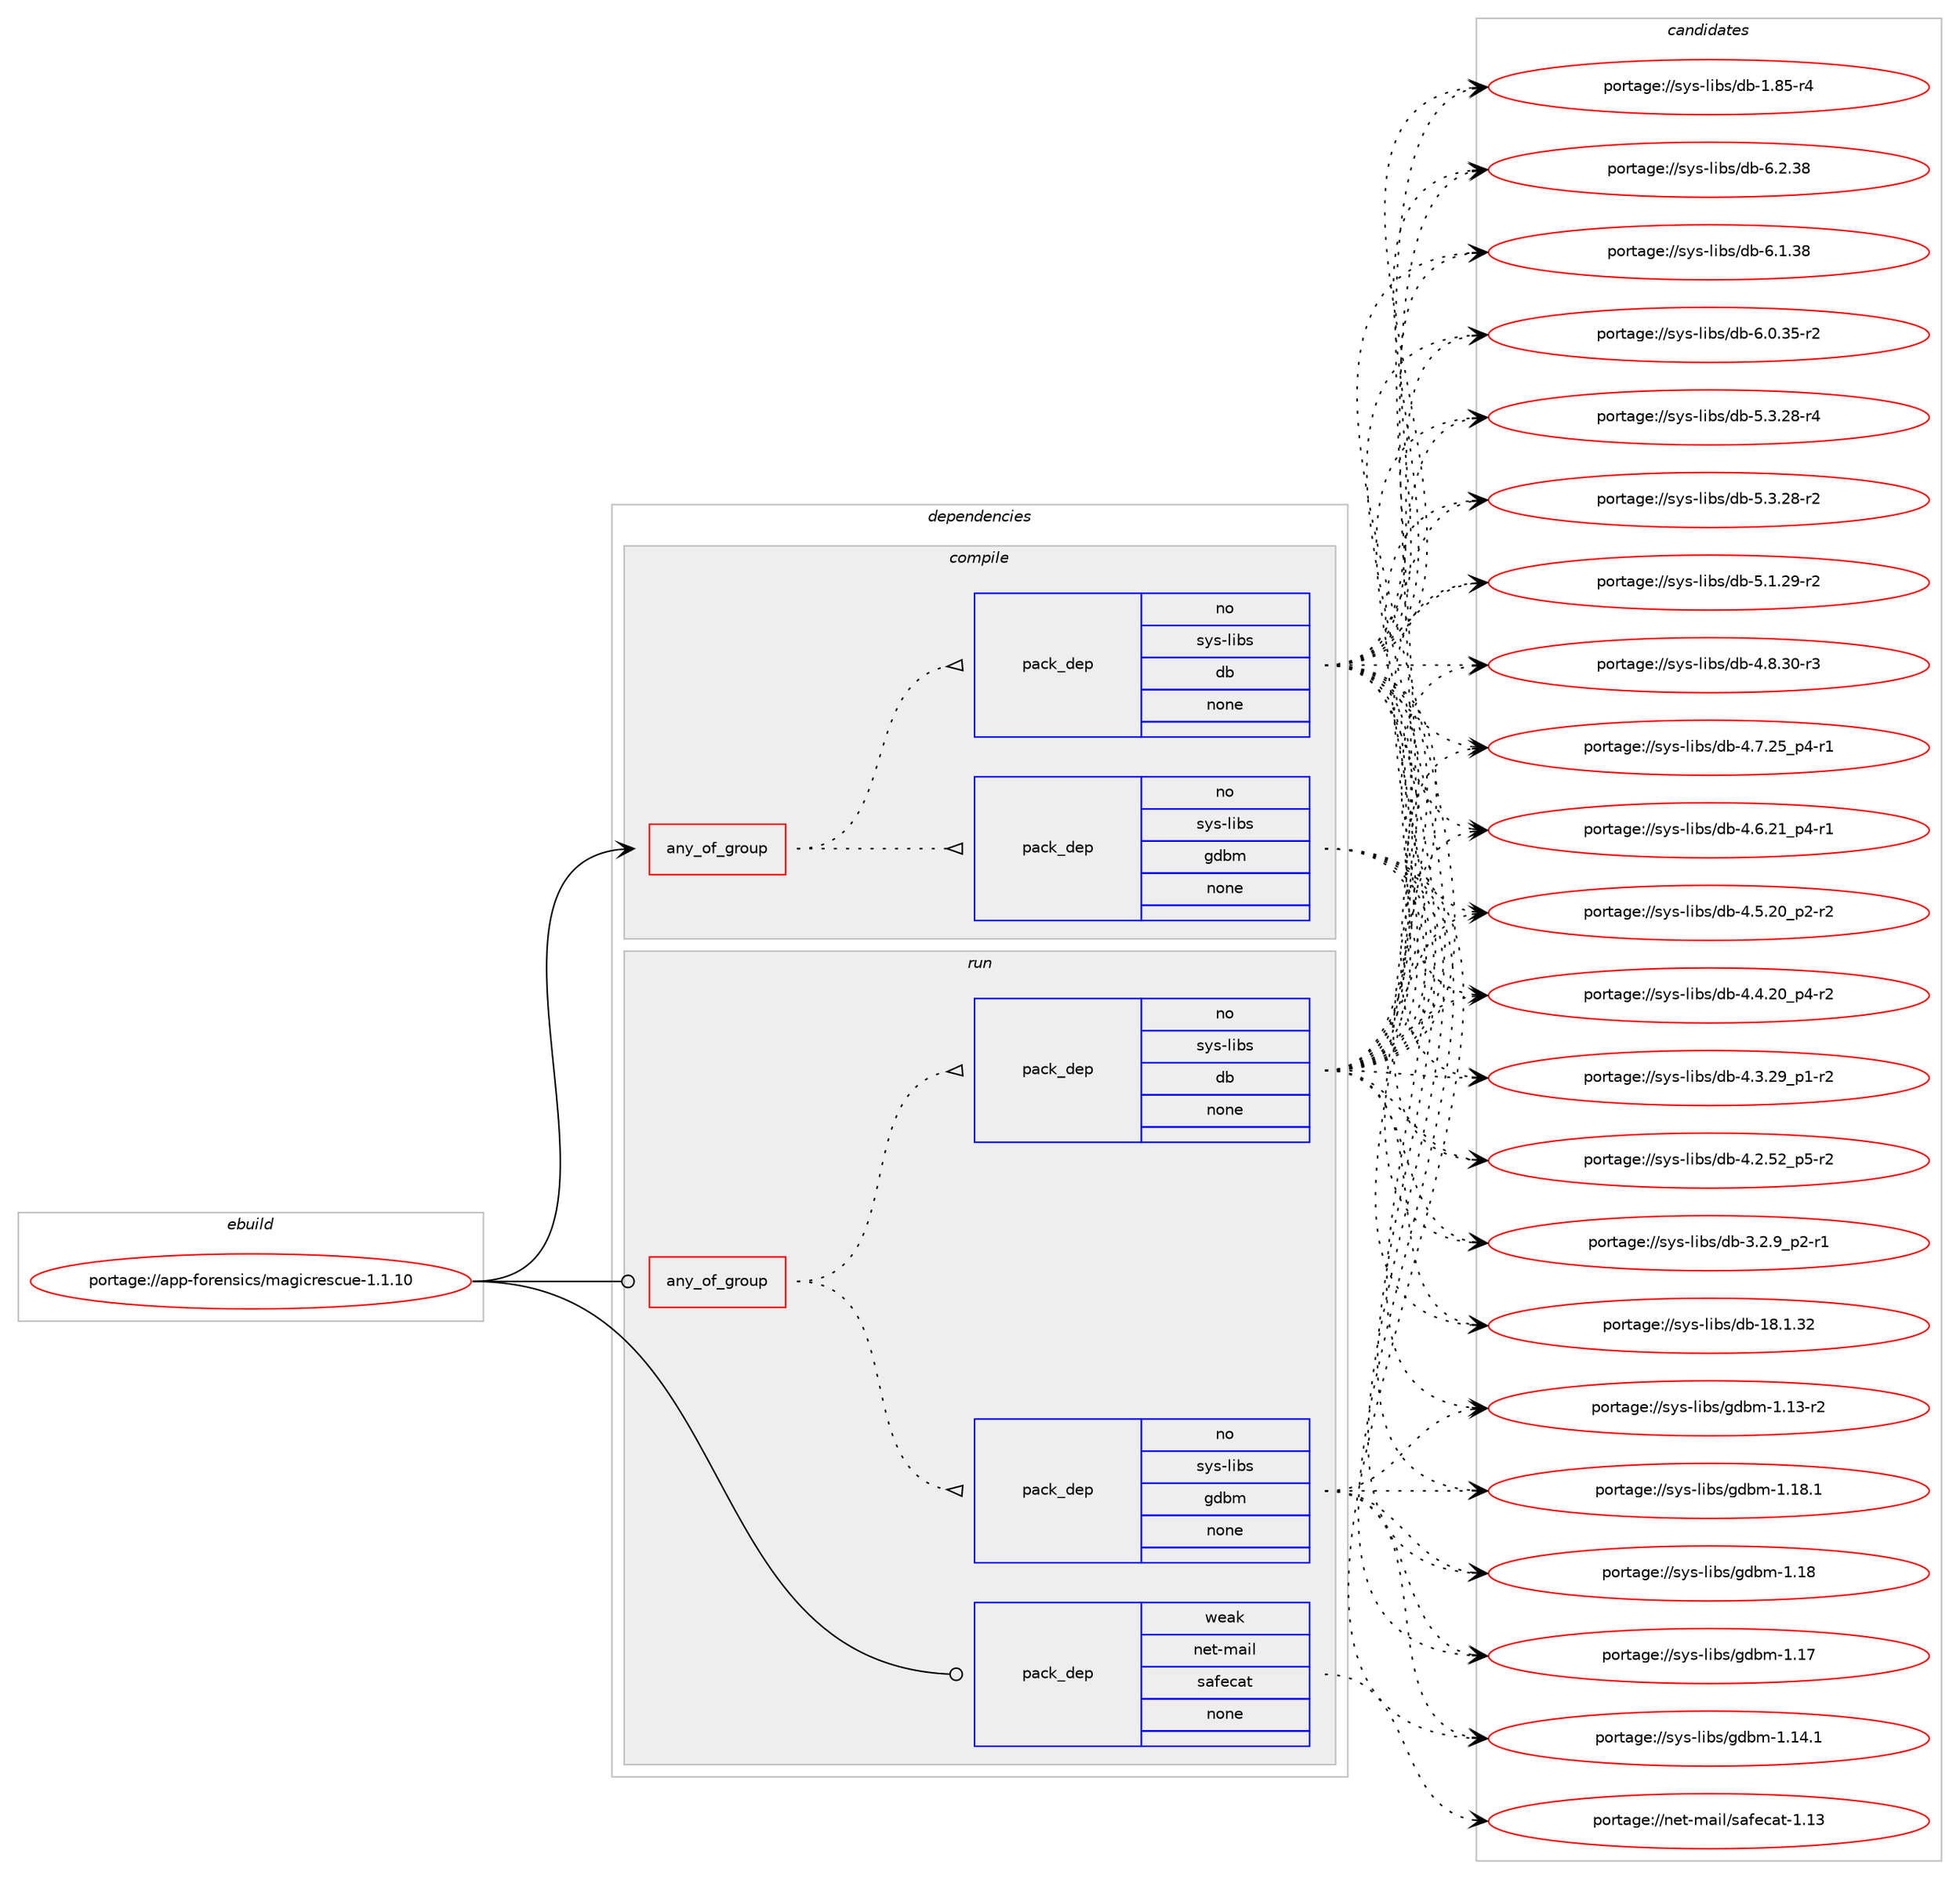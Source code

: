 digraph prolog {

# *************
# Graph options
# *************

newrank=true;
concentrate=true;
compound=true;
graph [rankdir=LR,fontname=Helvetica,fontsize=10,ranksep=1.5];#, ranksep=2.5, nodesep=0.2];
edge  [arrowhead=vee];
node  [fontname=Helvetica,fontsize=10];

# **********
# The ebuild
# **********

subgraph cluster_leftcol {
color=gray;
label=<<i>ebuild</i>>;
id [label="portage://app-forensics/magicrescue-1.1.10", color=red, width=4, href="../app-forensics/magicrescue-1.1.10.svg"];
}

# ****************
# The dependencies
# ****************

subgraph cluster_midcol {
color=gray;
label=<<i>dependencies</i>>;
subgraph cluster_compile {
fillcolor="#eeeeee";
style=filled;
label=<<i>compile</i>>;
subgraph any8036 {
dependency620263 [label=<<TABLE BORDER="0" CELLBORDER="1" CELLSPACING="0" CELLPADDING="4"><TR><TD CELLPADDING="10">any_of_group</TD></TR></TABLE>>, shape=none, color=red];subgraph pack466681 {
dependency620264 [label=<<TABLE BORDER="0" CELLBORDER="1" CELLSPACING="0" CELLPADDING="4" WIDTH="220"><TR><TD ROWSPAN="6" CELLPADDING="30">pack_dep</TD></TR><TR><TD WIDTH="110">no</TD></TR><TR><TD>sys-libs</TD></TR><TR><TD>gdbm</TD></TR><TR><TD>none</TD></TR><TR><TD></TD></TR></TABLE>>, shape=none, color=blue];
}
dependency620263:e -> dependency620264:w [weight=20,style="dotted",arrowhead="oinv"];
subgraph pack466682 {
dependency620265 [label=<<TABLE BORDER="0" CELLBORDER="1" CELLSPACING="0" CELLPADDING="4" WIDTH="220"><TR><TD ROWSPAN="6" CELLPADDING="30">pack_dep</TD></TR><TR><TD WIDTH="110">no</TD></TR><TR><TD>sys-libs</TD></TR><TR><TD>db</TD></TR><TR><TD>none</TD></TR><TR><TD></TD></TR></TABLE>>, shape=none, color=blue];
}
dependency620263:e -> dependency620265:w [weight=20,style="dotted",arrowhead="oinv"];
}
id:e -> dependency620263:w [weight=20,style="solid",arrowhead="vee"];
}
subgraph cluster_compileandrun {
fillcolor="#eeeeee";
style=filled;
label=<<i>compile and run</i>>;
}
subgraph cluster_run {
fillcolor="#eeeeee";
style=filled;
label=<<i>run</i>>;
subgraph any8037 {
dependency620266 [label=<<TABLE BORDER="0" CELLBORDER="1" CELLSPACING="0" CELLPADDING="4"><TR><TD CELLPADDING="10">any_of_group</TD></TR></TABLE>>, shape=none, color=red];subgraph pack466683 {
dependency620267 [label=<<TABLE BORDER="0" CELLBORDER="1" CELLSPACING="0" CELLPADDING="4" WIDTH="220"><TR><TD ROWSPAN="6" CELLPADDING="30">pack_dep</TD></TR><TR><TD WIDTH="110">no</TD></TR><TR><TD>sys-libs</TD></TR><TR><TD>gdbm</TD></TR><TR><TD>none</TD></TR><TR><TD></TD></TR></TABLE>>, shape=none, color=blue];
}
dependency620266:e -> dependency620267:w [weight=20,style="dotted",arrowhead="oinv"];
subgraph pack466684 {
dependency620268 [label=<<TABLE BORDER="0" CELLBORDER="1" CELLSPACING="0" CELLPADDING="4" WIDTH="220"><TR><TD ROWSPAN="6" CELLPADDING="30">pack_dep</TD></TR><TR><TD WIDTH="110">no</TD></TR><TR><TD>sys-libs</TD></TR><TR><TD>db</TD></TR><TR><TD>none</TD></TR><TR><TD></TD></TR></TABLE>>, shape=none, color=blue];
}
dependency620266:e -> dependency620268:w [weight=20,style="dotted",arrowhead="oinv"];
}
id:e -> dependency620266:w [weight=20,style="solid",arrowhead="odot"];
subgraph pack466685 {
dependency620269 [label=<<TABLE BORDER="0" CELLBORDER="1" CELLSPACING="0" CELLPADDING="4" WIDTH="220"><TR><TD ROWSPAN="6" CELLPADDING="30">pack_dep</TD></TR><TR><TD WIDTH="110">weak</TD></TR><TR><TD>net-mail</TD></TR><TR><TD>safecat</TD></TR><TR><TD>none</TD></TR><TR><TD></TD></TR></TABLE>>, shape=none, color=blue];
}
id:e -> dependency620269:w [weight=20,style="solid",arrowhead="odot"];
}
}

# **************
# The candidates
# **************

subgraph cluster_choices {
rank=same;
color=gray;
label=<<i>candidates</i>>;

subgraph choice466681 {
color=black;
nodesep=1;
choice1151211154510810598115471031009810945494649564649 [label="portage://sys-libs/gdbm-1.18.1", color=red, width=4,href="../sys-libs/gdbm-1.18.1.svg"];
choice115121115451081059811547103100981094549464956 [label="portage://sys-libs/gdbm-1.18", color=red, width=4,href="../sys-libs/gdbm-1.18.svg"];
choice115121115451081059811547103100981094549464955 [label="portage://sys-libs/gdbm-1.17", color=red, width=4,href="../sys-libs/gdbm-1.17.svg"];
choice1151211154510810598115471031009810945494649524649 [label="portage://sys-libs/gdbm-1.14.1", color=red, width=4,href="../sys-libs/gdbm-1.14.1.svg"];
choice1151211154510810598115471031009810945494649514511450 [label="portage://sys-libs/gdbm-1.13-r2", color=red, width=4,href="../sys-libs/gdbm-1.13-r2.svg"];
dependency620264:e -> choice1151211154510810598115471031009810945494649564649:w [style=dotted,weight="100"];
dependency620264:e -> choice115121115451081059811547103100981094549464956:w [style=dotted,weight="100"];
dependency620264:e -> choice115121115451081059811547103100981094549464955:w [style=dotted,weight="100"];
dependency620264:e -> choice1151211154510810598115471031009810945494649524649:w [style=dotted,weight="100"];
dependency620264:e -> choice1151211154510810598115471031009810945494649514511450:w [style=dotted,weight="100"];
}
subgraph choice466682 {
color=black;
nodesep=1;
choice1151211154510810598115471009845544650465156 [label="portage://sys-libs/db-6.2.38", color=red, width=4,href="../sys-libs/db-6.2.38.svg"];
choice1151211154510810598115471009845544649465156 [label="portage://sys-libs/db-6.1.38", color=red, width=4,href="../sys-libs/db-6.1.38.svg"];
choice11512111545108105981154710098455446484651534511450 [label="portage://sys-libs/db-6.0.35-r2", color=red, width=4,href="../sys-libs/db-6.0.35-r2.svg"];
choice11512111545108105981154710098455346514650564511452 [label="portage://sys-libs/db-5.3.28-r4", color=red, width=4,href="../sys-libs/db-5.3.28-r4.svg"];
choice11512111545108105981154710098455346514650564511450 [label="portage://sys-libs/db-5.3.28-r2", color=red, width=4,href="../sys-libs/db-5.3.28-r2.svg"];
choice11512111545108105981154710098455346494650574511450 [label="portage://sys-libs/db-5.1.29-r2", color=red, width=4,href="../sys-libs/db-5.1.29-r2.svg"];
choice11512111545108105981154710098455246564651484511451 [label="portage://sys-libs/db-4.8.30-r3", color=red, width=4,href="../sys-libs/db-4.8.30-r3.svg"];
choice115121115451081059811547100984552465546505395112524511449 [label="portage://sys-libs/db-4.7.25_p4-r1", color=red, width=4,href="../sys-libs/db-4.7.25_p4-r1.svg"];
choice115121115451081059811547100984552465446504995112524511449 [label="portage://sys-libs/db-4.6.21_p4-r1", color=red, width=4,href="../sys-libs/db-4.6.21_p4-r1.svg"];
choice115121115451081059811547100984552465346504895112504511450 [label="portage://sys-libs/db-4.5.20_p2-r2", color=red, width=4,href="../sys-libs/db-4.5.20_p2-r2.svg"];
choice115121115451081059811547100984552465246504895112524511450 [label="portage://sys-libs/db-4.4.20_p4-r2", color=red, width=4,href="../sys-libs/db-4.4.20_p4-r2.svg"];
choice115121115451081059811547100984552465146505795112494511450 [label="portage://sys-libs/db-4.3.29_p1-r2", color=red, width=4,href="../sys-libs/db-4.3.29_p1-r2.svg"];
choice115121115451081059811547100984552465046535095112534511450 [label="portage://sys-libs/db-4.2.52_p5-r2", color=red, width=4,href="../sys-libs/db-4.2.52_p5-r2.svg"];
choice1151211154510810598115471009845514650465795112504511449 [label="portage://sys-libs/db-3.2.9_p2-r1", color=red, width=4,href="../sys-libs/db-3.2.9_p2-r1.svg"];
choice115121115451081059811547100984549564649465150 [label="portage://sys-libs/db-18.1.32", color=red, width=4,href="../sys-libs/db-18.1.32.svg"];
choice1151211154510810598115471009845494656534511452 [label="portage://sys-libs/db-1.85-r4", color=red, width=4,href="../sys-libs/db-1.85-r4.svg"];
dependency620265:e -> choice1151211154510810598115471009845544650465156:w [style=dotted,weight="100"];
dependency620265:e -> choice1151211154510810598115471009845544649465156:w [style=dotted,weight="100"];
dependency620265:e -> choice11512111545108105981154710098455446484651534511450:w [style=dotted,weight="100"];
dependency620265:e -> choice11512111545108105981154710098455346514650564511452:w [style=dotted,weight="100"];
dependency620265:e -> choice11512111545108105981154710098455346514650564511450:w [style=dotted,weight="100"];
dependency620265:e -> choice11512111545108105981154710098455346494650574511450:w [style=dotted,weight="100"];
dependency620265:e -> choice11512111545108105981154710098455246564651484511451:w [style=dotted,weight="100"];
dependency620265:e -> choice115121115451081059811547100984552465546505395112524511449:w [style=dotted,weight="100"];
dependency620265:e -> choice115121115451081059811547100984552465446504995112524511449:w [style=dotted,weight="100"];
dependency620265:e -> choice115121115451081059811547100984552465346504895112504511450:w [style=dotted,weight="100"];
dependency620265:e -> choice115121115451081059811547100984552465246504895112524511450:w [style=dotted,weight="100"];
dependency620265:e -> choice115121115451081059811547100984552465146505795112494511450:w [style=dotted,weight="100"];
dependency620265:e -> choice115121115451081059811547100984552465046535095112534511450:w [style=dotted,weight="100"];
dependency620265:e -> choice1151211154510810598115471009845514650465795112504511449:w [style=dotted,weight="100"];
dependency620265:e -> choice115121115451081059811547100984549564649465150:w [style=dotted,weight="100"];
dependency620265:e -> choice1151211154510810598115471009845494656534511452:w [style=dotted,weight="100"];
}
subgraph choice466683 {
color=black;
nodesep=1;
choice1151211154510810598115471031009810945494649564649 [label="portage://sys-libs/gdbm-1.18.1", color=red, width=4,href="../sys-libs/gdbm-1.18.1.svg"];
choice115121115451081059811547103100981094549464956 [label="portage://sys-libs/gdbm-1.18", color=red, width=4,href="../sys-libs/gdbm-1.18.svg"];
choice115121115451081059811547103100981094549464955 [label="portage://sys-libs/gdbm-1.17", color=red, width=4,href="../sys-libs/gdbm-1.17.svg"];
choice1151211154510810598115471031009810945494649524649 [label="portage://sys-libs/gdbm-1.14.1", color=red, width=4,href="../sys-libs/gdbm-1.14.1.svg"];
choice1151211154510810598115471031009810945494649514511450 [label="portage://sys-libs/gdbm-1.13-r2", color=red, width=4,href="../sys-libs/gdbm-1.13-r2.svg"];
dependency620267:e -> choice1151211154510810598115471031009810945494649564649:w [style=dotted,weight="100"];
dependency620267:e -> choice115121115451081059811547103100981094549464956:w [style=dotted,weight="100"];
dependency620267:e -> choice115121115451081059811547103100981094549464955:w [style=dotted,weight="100"];
dependency620267:e -> choice1151211154510810598115471031009810945494649524649:w [style=dotted,weight="100"];
dependency620267:e -> choice1151211154510810598115471031009810945494649514511450:w [style=dotted,weight="100"];
}
subgraph choice466684 {
color=black;
nodesep=1;
choice1151211154510810598115471009845544650465156 [label="portage://sys-libs/db-6.2.38", color=red, width=4,href="../sys-libs/db-6.2.38.svg"];
choice1151211154510810598115471009845544649465156 [label="portage://sys-libs/db-6.1.38", color=red, width=4,href="../sys-libs/db-6.1.38.svg"];
choice11512111545108105981154710098455446484651534511450 [label="portage://sys-libs/db-6.0.35-r2", color=red, width=4,href="../sys-libs/db-6.0.35-r2.svg"];
choice11512111545108105981154710098455346514650564511452 [label="portage://sys-libs/db-5.3.28-r4", color=red, width=4,href="../sys-libs/db-5.3.28-r4.svg"];
choice11512111545108105981154710098455346514650564511450 [label="portage://sys-libs/db-5.3.28-r2", color=red, width=4,href="../sys-libs/db-5.3.28-r2.svg"];
choice11512111545108105981154710098455346494650574511450 [label="portage://sys-libs/db-5.1.29-r2", color=red, width=4,href="../sys-libs/db-5.1.29-r2.svg"];
choice11512111545108105981154710098455246564651484511451 [label="portage://sys-libs/db-4.8.30-r3", color=red, width=4,href="../sys-libs/db-4.8.30-r3.svg"];
choice115121115451081059811547100984552465546505395112524511449 [label="portage://sys-libs/db-4.7.25_p4-r1", color=red, width=4,href="../sys-libs/db-4.7.25_p4-r1.svg"];
choice115121115451081059811547100984552465446504995112524511449 [label="portage://sys-libs/db-4.6.21_p4-r1", color=red, width=4,href="../sys-libs/db-4.6.21_p4-r1.svg"];
choice115121115451081059811547100984552465346504895112504511450 [label="portage://sys-libs/db-4.5.20_p2-r2", color=red, width=4,href="../sys-libs/db-4.5.20_p2-r2.svg"];
choice115121115451081059811547100984552465246504895112524511450 [label="portage://sys-libs/db-4.4.20_p4-r2", color=red, width=4,href="../sys-libs/db-4.4.20_p4-r2.svg"];
choice115121115451081059811547100984552465146505795112494511450 [label="portage://sys-libs/db-4.3.29_p1-r2", color=red, width=4,href="../sys-libs/db-4.3.29_p1-r2.svg"];
choice115121115451081059811547100984552465046535095112534511450 [label="portage://sys-libs/db-4.2.52_p5-r2", color=red, width=4,href="../sys-libs/db-4.2.52_p5-r2.svg"];
choice1151211154510810598115471009845514650465795112504511449 [label="portage://sys-libs/db-3.2.9_p2-r1", color=red, width=4,href="../sys-libs/db-3.2.9_p2-r1.svg"];
choice115121115451081059811547100984549564649465150 [label="portage://sys-libs/db-18.1.32", color=red, width=4,href="../sys-libs/db-18.1.32.svg"];
choice1151211154510810598115471009845494656534511452 [label="portage://sys-libs/db-1.85-r4", color=red, width=4,href="../sys-libs/db-1.85-r4.svg"];
dependency620268:e -> choice1151211154510810598115471009845544650465156:w [style=dotted,weight="100"];
dependency620268:e -> choice1151211154510810598115471009845544649465156:w [style=dotted,weight="100"];
dependency620268:e -> choice11512111545108105981154710098455446484651534511450:w [style=dotted,weight="100"];
dependency620268:e -> choice11512111545108105981154710098455346514650564511452:w [style=dotted,weight="100"];
dependency620268:e -> choice11512111545108105981154710098455346514650564511450:w [style=dotted,weight="100"];
dependency620268:e -> choice11512111545108105981154710098455346494650574511450:w [style=dotted,weight="100"];
dependency620268:e -> choice11512111545108105981154710098455246564651484511451:w [style=dotted,weight="100"];
dependency620268:e -> choice115121115451081059811547100984552465546505395112524511449:w [style=dotted,weight="100"];
dependency620268:e -> choice115121115451081059811547100984552465446504995112524511449:w [style=dotted,weight="100"];
dependency620268:e -> choice115121115451081059811547100984552465346504895112504511450:w [style=dotted,weight="100"];
dependency620268:e -> choice115121115451081059811547100984552465246504895112524511450:w [style=dotted,weight="100"];
dependency620268:e -> choice115121115451081059811547100984552465146505795112494511450:w [style=dotted,weight="100"];
dependency620268:e -> choice115121115451081059811547100984552465046535095112534511450:w [style=dotted,weight="100"];
dependency620268:e -> choice1151211154510810598115471009845514650465795112504511449:w [style=dotted,weight="100"];
dependency620268:e -> choice115121115451081059811547100984549564649465150:w [style=dotted,weight="100"];
dependency620268:e -> choice1151211154510810598115471009845494656534511452:w [style=dotted,weight="100"];
}
subgraph choice466685 {
color=black;
nodesep=1;
choice1101011164510997105108471159710210199971164549464951 [label="portage://net-mail/safecat-1.13", color=red, width=4,href="../net-mail/safecat-1.13.svg"];
dependency620269:e -> choice1101011164510997105108471159710210199971164549464951:w [style=dotted,weight="100"];
}
}

}
